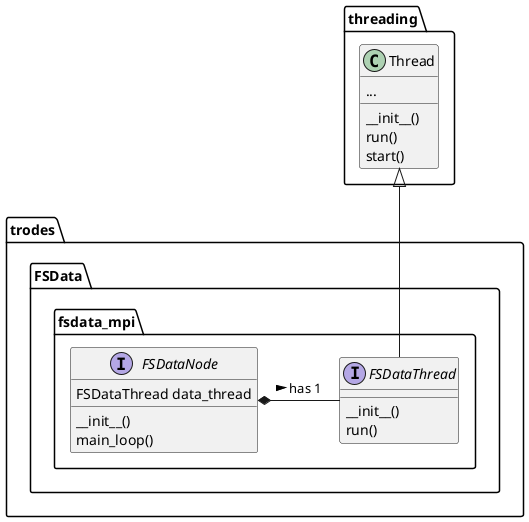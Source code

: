 @startuml

interface trodes.FSData.fsdata_mpi.FSDataNode {
    FSDataThread data_thread
    __init__()
    main_loop()
}

class threading.Thread {
    __init__()
    run()
    start()
    ...
}

interface trodes.FSData.fsdata_mpi.FSDataThread {
    __init__()
    run()
}

trodes.FSData.fsdata_mpi.FSDataThread -up-|> threading.Thread
trodes.FSData.fsdata_mpi.FSDataNode *- trodes.FSData.fsdata_mpi.FSDataThread: has 1 >

@enduml